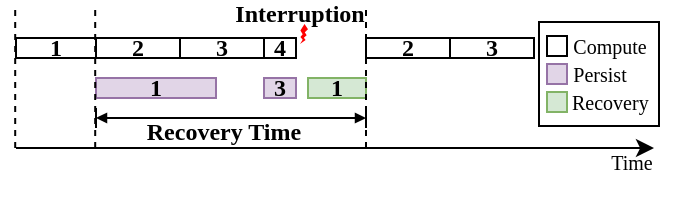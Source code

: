 <mxfile version="24.7.1" type="github">
  <diagram name="第 1 页" id="T80WdDOxKRqRGovHAkZ1">
    <mxGraphModel dx="965" dy="545" grid="1" gridSize="10" guides="1" tooltips="1" connect="1" arrows="1" fold="1" page="1" pageScale="1" pageWidth="827" pageHeight="1169" math="0" shadow="0">
      <root>
        <mxCell id="0" />
        <mxCell id="1" parent="0" />
        <mxCell id="a86ajD3o5Lgj93Z58PF_-1" value="" style="rounded=0;whiteSpace=wrap;html=1;" parent="1" vertex="1">
          <mxGeometry x="307.5" y="232" width="60" height="52" as="geometry" />
        </mxCell>
        <mxCell id="-lEpSaMHGUQRzKjocnxs-1" value="1" style="whiteSpace=wrap;fontSize=12;fontFamily=Times New Roman;fontStyle=1" parent="1" vertex="1">
          <mxGeometry x="46" y="240" width="40" height="10" as="geometry" />
        </mxCell>
        <mxCell id="-lEpSaMHGUQRzKjocnxs-3" value="2" style="whiteSpace=wrap;fontSize=12;fontFamily=Times New Roman;fontStyle=1" parent="1" vertex="1">
          <mxGeometry x="86" y="240" width="42" height="10" as="geometry" />
        </mxCell>
        <mxCell id="-lEpSaMHGUQRzKjocnxs-5" value="3" style="whiteSpace=wrap;fontSize=12;fontFamily=Times New Roman;fontStyle=1" parent="1" vertex="1">
          <mxGeometry x="128" y="240" width="42" height="10" as="geometry" />
        </mxCell>
        <mxCell id="-lEpSaMHGUQRzKjocnxs-7" value="1" style="whiteSpace=wrap;fillColor=#e1d5e7;fontSize=12;fontFamily=Times New Roman;fontStyle=1;strokeColor=#9673a6;" parent="1" vertex="1">
          <mxGeometry x="86" y="260" width="60" height="10" as="geometry" />
        </mxCell>
        <mxCell id="-lEpSaMHGUQRzKjocnxs-8" value="" style="verticalLabelPosition=bottom;verticalAlign=top;shape=mxgraph.basic.flash;fillColor=#FF0000;strokeColor=none;fontFamily=Times New Roman;fontStyle=1;fontSize=12;" parent="1" vertex="1">
          <mxGeometry x="188" y="233" width="4" height="10" as="geometry" />
        </mxCell>
        <mxCell id="-lEpSaMHGUQRzKjocnxs-9" value="Interruption" style="text;align=center;verticalAlign=middle;whiteSpace=wrap;rounded=0;fontFamily=Times New Roman;fontStyle=1;fontSize=12;" parent="1" vertex="1">
          <mxGeometry x="158" y="223" width="60" height="10" as="geometry" />
        </mxCell>
        <mxCell id="-lEpSaMHGUQRzKjocnxs-11" value="4" style="whiteSpace=wrap;fontSize=12;fontFamily=Times New Roman;fontStyle=1" parent="1" vertex="1">
          <mxGeometry x="170" y="240" width="16" height="10" as="geometry" />
        </mxCell>
        <mxCell id="-lEpSaMHGUQRzKjocnxs-12" value="2" style="whiteSpace=wrap;fontSize=12;verticalAlign=middle;fontFamily=Times New Roman;fontStyle=1" parent="1" vertex="1">
          <mxGeometry x="221" y="240" width="42" height="10" as="geometry" />
        </mxCell>
        <mxCell id="-lEpSaMHGUQRzKjocnxs-14" value="3" style="whiteSpace=wrap;fillColor=#e1d5e7;fontSize=12;fontFamily=Times New Roman;fontStyle=1;strokeColor=#9673a6;" parent="1" vertex="1">
          <mxGeometry x="170" y="260" width="16" height="10" as="geometry" />
        </mxCell>
        <mxCell id="-lEpSaMHGUQRzKjocnxs-17" value="" style="whiteSpace=wrap;html=1;aspect=fixed;fontFamily=Times New Roman;fontStyle=0" parent="1" vertex="1">
          <mxGeometry x="311.5" y="239" width="10" height="10" as="geometry" />
        </mxCell>
        <mxCell id="-lEpSaMHGUQRzKjocnxs-18" value="&lt;font style=&quot;font-size: 10px;&quot;&gt;Compute&lt;/font&gt;" style="text;html=1;align=center;verticalAlign=middle;whiteSpace=wrap;rounded=0;fontFamily=Times New Roman;fontStyle=0" parent="1" vertex="1">
          <mxGeometry x="317.5" y="239" width="50" height="10" as="geometry" />
        </mxCell>
        <mxCell id="-lEpSaMHGUQRzKjocnxs-19" value="" style="whiteSpace=wrap;html=1;aspect=fixed;fillColor=#e1d5e7;fontFamily=Times New Roman;fontStyle=0;strokeColor=#9673a6;" parent="1" vertex="1">
          <mxGeometry x="311.5" y="253" width="10" height="10" as="geometry" />
        </mxCell>
        <mxCell id="-lEpSaMHGUQRzKjocnxs-20" value="&lt;span style=&quot;font-size: 10px;&quot;&gt;Persist&lt;/span&gt;" style="text;html=1;align=center;verticalAlign=middle;whiteSpace=wrap;rounded=0;fontFamily=Times New Roman;fontStyle=0" parent="1" vertex="1">
          <mxGeometry x="323.75" y="253" width="27.5" height="10" as="geometry" />
        </mxCell>
        <mxCell id="-lEpSaMHGUQRzKjocnxs-21" value="" style="endArrow=block;startArrow=block;rounded=0;endSize=3;startSize=3;startFill=1;endFill=1;fontFamily=Times New Roman;fontStyle=1;fontSize=12;" parent="1" edge="1">
          <mxGeometry width="50" height="50" relative="1" as="geometry">
            <mxPoint x="86" y="280" as="sourcePoint" />
            <mxPoint x="221" y="280" as="targetPoint" />
          </mxGeometry>
        </mxCell>
        <mxCell id="-lEpSaMHGUQRzKjocnxs-22" value="" style="endArrow=none;rounded=0;fontFamily=Times New Roman;fontStyle=1;fontSize=12;" parent="1" edge="1">
          <mxGeometry width="50" height="50" relative="1" as="geometry">
            <mxPoint x="86" y="285" as="sourcePoint" />
            <mxPoint x="86" y="275" as="targetPoint" />
            <Array as="points" />
          </mxGeometry>
        </mxCell>
        <mxCell id="-lEpSaMHGUQRzKjocnxs-23" value="" style="endArrow=none;rounded=0;fontFamily=Times New Roman;fontStyle=1;fontSize=12;" parent="1" edge="1">
          <mxGeometry width="50" height="50" relative="1" as="geometry">
            <mxPoint x="221" y="285" as="sourcePoint" />
            <mxPoint x="221" y="275" as="targetPoint" />
            <Array as="points" />
          </mxGeometry>
        </mxCell>
        <mxCell id="-lEpSaMHGUQRzKjocnxs-24" value="Recovery Time" style="text;align=center;verticalAlign=middle;whiteSpace=wrap;rounded=0;fontFamily=Times New Roman;fontStyle=1;fontSize=12;" parent="1" vertex="1">
          <mxGeometry x="108" y="282" width="84" height="10" as="geometry" />
        </mxCell>
        <mxCell id="NLqxPHWpPX-APUH8cGOe-1" value="1" style="whiteSpace=wrap;fillColor=#d5e8d4;fontSize=12;fontFamily=Times New Roman;fontStyle=1;strokeColor=#82b366;" parent="1" vertex="1">
          <mxGeometry x="192" y="260" width="29" height="10" as="geometry" />
        </mxCell>
        <mxCell id="NLqxPHWpPX-APUH8cGOe-2" value="" style="whiteSpace=wrap;html=1;aspect=fixed;fillColor=#d5e8d4;fontFamily=Times New Roman;fontStyle=0;strokeColor=#82b366;" parent="1" vertex="1">
          <mxGeometry x="311.5" y="267" width="10" height="10" as="geometry" />
        </mxCell>
        <mxCell id="NLqxPHWpPX-APUH8cGOe-3" value="&lt;font style=&quot;font-size: 10px;&quot;&gt;Recovery&lt;/font&gt;" style="text;html=1;align=left;verticalAlign=middle;whiteSpace=wrap;rounded=0;fontFamily=Times New Roman;fontStyle=0" parent="1" vertex="1">
          <mxGeometry x="321.5" y="267" width="50" height="10" as="geometry" />
        </mxCell>
        <mxCell id="a86ajD3o5Lgj93Z58PF_-2" value="3" style="whiteSpace=wrap;fontSize=12;verticalAlign=middle;fontFamily=Times New Roman;fontStyle=1" parent="1" vertex="1">
          <mxGeometry x="263" y="240" width="42" height="10" as="geometry" />
        </mxCell>
        <mxCell id="OUkqlEuOtziT5o5oqtlV-2" value="" style="endArrow=classic;html=1;rounded=0;" parent="1" edge="1">
          <mxGeometry width="50" height="50" relative="1" as="geometry">
            <mxPoint x="46" y="295" as="sourcePoint" />
            <mxPoint x="365" y="295.04" as="targetPoint" />
          </mxGeometry>
        </mxCell>
        <mxCell id="OUkqlEuOtziT5o5oqtlV-3" value="&lt;p style=&quot;line-height: 100%;&quot;&gt;&lt;font style=&quot;font-size: 10px;&quot;&gt;Time&lt;/font&gt;&lt;/p&gt;" style="text;html=1;align=center;verticalAlign=middle;whiteSpace=wrap;rounded=0;fontFamily=Times New Roman;" parent="1" vertex="1">
          <mxGeometry x="329.2" y="297" width="50" height="10" as="geometry" />
        </mxCell>
        <mxCell id="OUkqlEuOtziT5o5oqtlV-4" value="" style="endArrow=none;html=1;rounded=0;dashed=1;" parent="1" edge="1">
          <mxGeometry width="50" height="50" relative="1" as="geometry">
            <mxPoint x="85.6" y="295.06" as="sourcePoint" />
            <mxPoint x="85.6" y="224.94" as="targetPoint" />
          </mxGeometry>
        </mxCell>
        <mxCell id="OUkqlEuOtziT5o5oqtlV-5" value="" style="endArrow=none;html=1;rounded=0;dashed=1;" parent="1" edge="1">
          <mxGeometry width="50" height="50" relative="1" as="geometry">
            <mxPoint x="221.0" y="295" as="sourcePoint" />
            <mxPoint x="221" y="224.88" as="targetPoint" />
          </mxGeometry>
        </mxCell>
        <mxCell id="bjXKi7mkKd6LZL_Vl3yA-1" value="" style="endArrow=none;html=1;rounded=0;dashed=1;" edge="1" parent="1">
          <mxGeometry width="50" height="50" relative="1" as="geometry">
            <mxPoint x="45.6" y="295.06" as="sourcePoint" />
            <mxPoint x="45.6" y="224.94" as="targetPoint" />
          </mxGeometry>
        </mxCell>
      </root>
    </mxGraphModel>
  </diagram>
</mxfile>
